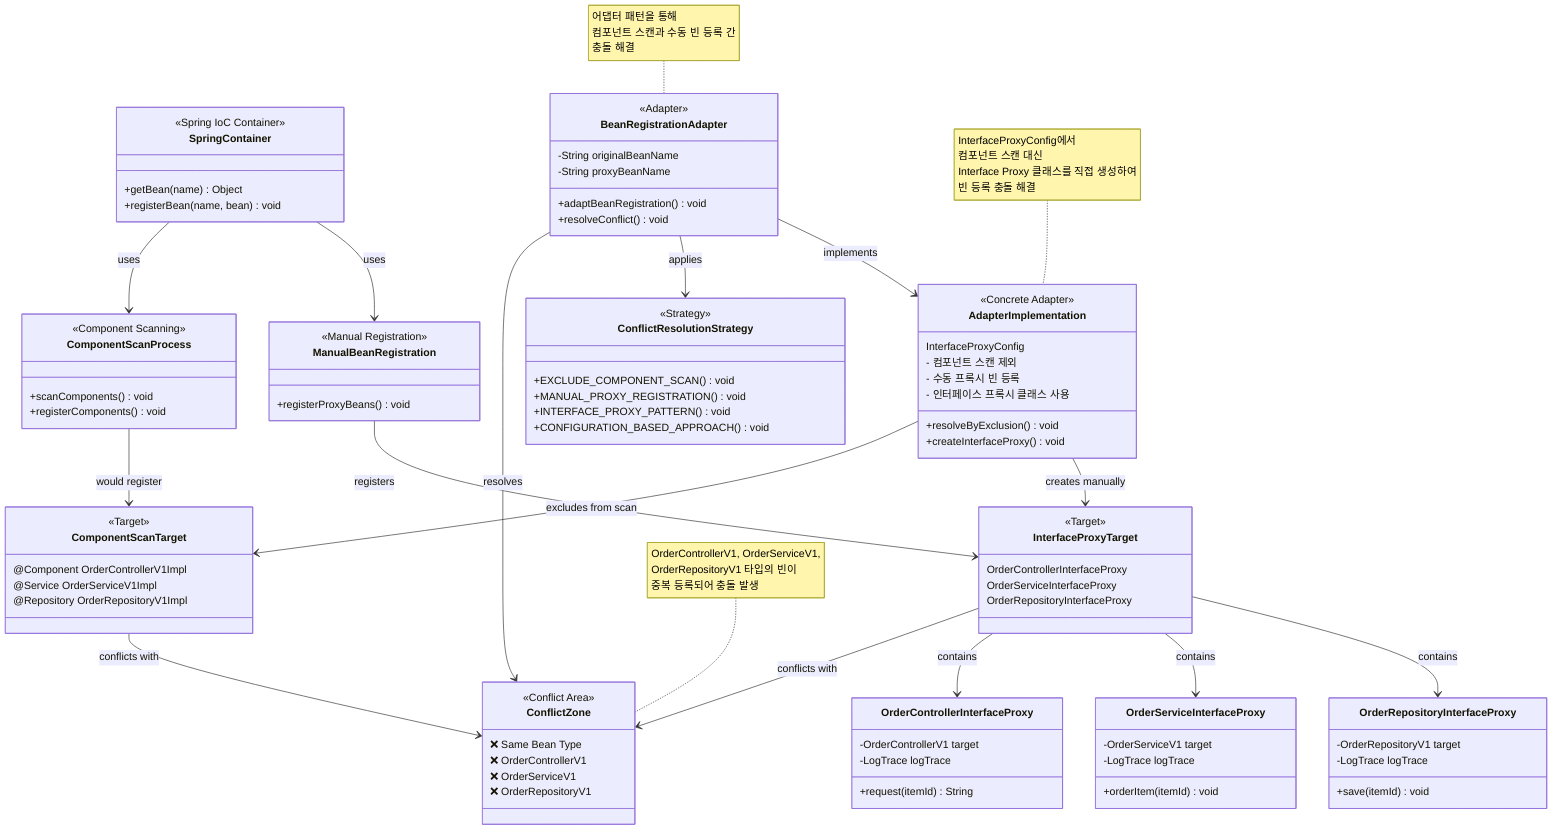 classDiagram
    class SpringContainer {
        <<Spring IoC Container>>
        +getBean(name) Object
        +registerBean(name, bean) void
    }

    class ComponentScanProcess {
        <<Component Scanning>>
        +scanComponents() void
        +registerComponents() void
    }

    class ManualBeanRegistration {
        <<Manual Registration>>
        +registerProxyBeans() void
    }

    %% 충돌 발생 지점
    class ConflictZone {
        <<Conflict Area>>
        ❌ Same Bean Type
        ❌ OrderControllerV1
        ❌ OrderServiceV1
        ❌ OrderRepositoryV1
    }

    %% 어댑터 패턴 컴포넌트
    class BeanRegistrationAdapter {
        <<Adapter>>
        -String originalBeanName
        -String proxyBeanName
        +adaptBeanRegistration() void
        +resolveConflict() void
    }

    class ComponentScanTarget {
        <<Target>>
        @Component OrderControllerV1Impl
        @Service OrderServiceV1Impl  
        @Repository OrderRepositoryV1Impl
    }

    class InterfaceProxyTarget {
        <<Target>>
        OrderControllerInterfaceProxy
        OrderServiceInterfaceProxy
        OrderRepositoryInterfaceProxy
    }

    %% 해결 전략
    class ConflictResolutionStrategy {
        <<Strategy>>
        +EXCLUDE_COMPONENT_SCAN() void
        +MANUAL_PROXY_REGISTRATION() void
        +INTERFACE_PROXY_PATTERN() void
        +CONFIGURATION_BASED_APPROACH() void
    }

    %% 실제 적용된 해결책
    class AdapterImplementation {
        <<Concrete Adapter>>
        InterfaceProxyConfig
        - 컴포넌트 스캔 제외
        - 수동 프록시 빈 등록
        - 인터페이스 프록시 클래스 사용
        +resolveByExclusion() void
        +createInterfaceProxy() void
    }

    %% 실제 구현된 프록시 클래스들
    class OrderControllerInterfaceProxy {
        -OrderControllerV1 target
        -LogTrace logTrace
        +request(itemId) String
    }

    class OrderServiceInterfaceProxy {
        -OrderServiceV1 target
        -LogTrace logTrace
        +orderItem(itemId) void
    }

    class OrderRepositoryInterfaceProxy {
        -OrderRepositoryV1 target
        -LogTrace logTrace
        +save(itemId) void
    }

    %% 관계 설정
    SpringContainer --> ComponentScanProcess : uses
    SpringContainer --> ManualBeanRegistration : uses
    
    ComponentScanProcess --> ComponentScanTarget : would register
    ManualBeanRegistration --> InterfaceProxyTarget : registers
    
    ComponentScanTarget --> ConflictZone : conflicts with
    InterfaceProxyTarget --> ConflictZone : conflicts with
    
    BeanRegistrationAdapter --> ConflictZone : resolves
    BeanRegistrationAdapter --> ConflictResolutionStrategy : applies
    BeanRegistrationAdapter --> AdapterImplementation : implements
    
    AdapterImplementation --> ComponentScanTarget : excludes from scan
    AdapterImplementation --> InterfaceProxyTarget : creates manually
    
    InterfaceProxyTarget --> OrderControllerInterfaceProxy : contains
    InterfaceProxyTarget --> OrderServiceInterfaceProxy : contains
    InterfaceProxyTarget --> OrderRepositoryInterfaceProxy : contains
    
    note for ConflictZone "OrderControllerV1, OrderServiceV1,<br/>OrderRepositoryV1 타입의 빈이<br/>중복 등록되어 충돌 발생"
    note for BeanRegistrationAdapter "어댑터 패턴을 통해<br/>컴포넌트 스캔과 수동 빈 등록 간<br/>충돌 해결"
    note for AdapterImplementation "InterfaceProxyConfig에서<br/>컴포넌트 스캔 대신<br/>Interface Proxy 클래스를 직접 생성하여<br/>빈 등록 충돌 해결"